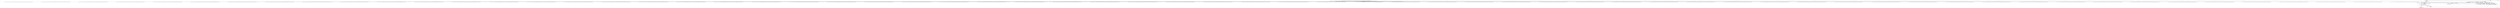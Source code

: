 digraph "main" {  
"17" [label = <(METHOD,main)<SUB>6</SUB>> ]
"18" [label = <(PARAM,String[] args)<SUB>6</SUB>> ]
"19" [label = <(BLOCK,&lt;empty&gt;,&lt;empty&gt;)<SUB>6</SUB>> ]
"20" [label = <(LOCAL,long[] fib: long[])<SUB>7</SUB>> ]
"21" [label = <(&lt;operator&gt;.assignment,long[] fib = { 0, 1, 1, 2, 3, 5, 8, 13, 21, 34, 55, 89, 144, 233, 377, 610, 987, 1597, 2584, 4181, 6765, 10946, 17711, 28657, 46368, 75025, 121393, 196418, 317811, 514229, 832040, 1346269, 2178309, 3524578, 5702887, 9227465, 14930352, 24157817, 39088169, 63245986, 102334155, 165580141, 267914296, 433494437, 701408733, 1134903170, 1836311903, 2971215073L, 4807526976L, 7778742049L, 12586269025L, 20365011074L, 32951280099L, 53316291173L, 86267571272L, 139583862445L, 225851433717L, 365435296162L, 591286729879L, 956722026041L, 1548008755920L, 2504730781961L, 4052739537881L, 6557470319842L, 10610209857723L })<SUB>7</SUB>> ]
"22" [label = <(IDENTIFIER,fib,long[] fib = { 0, 1, 1, 2, 3, 5, 8, 13, 21, 34, 55, 89, 144, 233, 377, 610, 987, 1597, 2584, 4181, 6765, 10946, 17711, 28657, 46368, 75025, 121393, 196418, 317811, 514229, 832040, 1346269, 2178309, 3524578, 5702887, 9227465, 14930352, 24157817, 39088169, 63245986, 102334155, 165580141, 267914296, 433494437, 701408733, 1134903170, 1836311903, 2971215073L, 4807526976L, 7778742049L, 12586269025L, 20365011074L, 32951280099L, 53316291173L, 86267571272L, 139583862445L, 225851433717L, 365435296162L, 591286729879L, 956722026041L, 1548008755920L, 2504730781961L, 4052739537881L, 6557470319842L, 10610209857723L })<SUB>7</SUB>> ]
"23" [label = <(&lt;operator&gt;.arrayInitializer,{ 0, 1, 1, 2, 3, 5, 8, 13, 21, 34, 55, 89, 144, 233, 377, 610, 987, 1597, 2584, 4181, 6765, 10946, 17711, 28657, 46368, 75025, 121393, 196418, 317811, 514229, 832040, 1346269, 2178309, 3524578, 5702887, 9227465, 14930352, 24157817, 39088169, 63245986, 102334155, 165580141, 267914296, 433494437, 701408733, 1134903170, 1836311903, 2971215073L, 4807526976L, 7778742049L, 12586269025L, 20365011074L, 32951280099L, 53316291173L, 86267571272L, 139583862445L, 225851433717L, 365435296162L, 591286729879L, 956722026041L, 1548008755920L, 2504730781961L, 4052739537881L, 6557470319842L, 10610209857723L })<SUB>7</SUB>> ]
"24" [label = <(LITERAL,0,{ 0, 1, 1, 2, 3, 5, 8, 13, 21, 34, 55, 89, 144, 233, 377, 610, 987, 1597, 2584, 4181, 6765, 10946, 17711, 28657, 46368, 75025, 121393, 196418, 317811, 514229, 832040, 1346269, 2178309, 3524578, 5702887, 9227465, 14930352, 24157817, 39088169, 63245986, 102334155, 165580141, 267914296, 433494437, 701408733, 1134903170, 1836311903, 2971215073L, 4807526976L, 7778742049L, 12586269025L, 20365011074L, 32951280099L, 53316291173L, 86267571272L, 139583862445L, 225851433717L, 365435296162L, 591286729879L, 956722026041L, 1548008755920L, 2504730781961L, 4052739537881L, 6557470319842L, 10610209857723L })<SUB>7</SUB>> ]
"25" [label = <(LITERAL,1,{ 0, 1, 1, 2, 3, 5, 8, 13, 21, 34, 55, 89, 144, 233, 377, 610, 987, 1597, 2584, 4181, 6765, 10946, 17711, 28657, 46368, 75025, 121393, 196418, 317811, 514229, 832040, 1346269, 2178309, 3524578, 5702887, 9227465, 14930352, 24157817, 39088169, 63245986, 102334155, 165580141, 267914296, 433494437, 701408733, 1134903170, 1836311903, 2971215073L, 4807526976L, 7778742049L, 12586269025L, 20365011074L, 32951280099L, 53316291173L, 86267571272L, 139583862445L, 225851433717L, 365435296162L, 591286729879L, 956722026041L, 1548008755920L, 2504730781961L, 4052739537881L, 6557470319842L, 10610209857723L })<SUB>7</SUB>> ]
"26" [label = <(LITERAL,1,{ 0, 1, 1, 2, 3, 5, 8, 13, 21, 34, 55, 89, 144, 233, 377, 610, 987, 1597, 2584, 4181, 6765, 10946, 17711, 28657, 46368, 75025, 121393, 196418, 317811, 514229, 832040, 1346269, 2178309, 3524578, 5702887, 9227465, 14930352, 24157817, 39088169, 63245986, 102334155, 165580141, 267914296, 433494437, 701408733, 1134903170, 1836311903, 2971215073L, 4807526976L, 7778742049L, 12586269025L, 20365011074L, 32951280099L, 53316291173L, 86267571272L, 139583862445L, 225851433717L, 365435296162L, 591286729879L, 956722026041L, 1548008755920L, 2504730781961L, 4052739537881L, 6557470319842L, 10610209857723L })<SUB>7</SUB>> ]
"27" [label = <(LITERAL,2,{ 0, 1, 1, 2, 3, 5, 8, 13, 21, 34, 55, 89, 144, 233, 377, 610, 987, 1597, 2584, 4181, 6765, 10946, 17711, 28657, 46368, 75025, 121393, 196418, 317811, 514229, 832040, 1346269, 2178309, 3524578, 5702887, 9227465, 14930352, 24157817, 39088169, 63245986, 102334155, 165580141, 267914296, 433494437, 701408733, 1134903170, 1836311903, 2971215073L, 4807526976L, 7778742049L, 12586269025L, 20365011074L, 32951280099L, 53316291173L, 86267571272L, 139583862445L, 225851433717L, 365435296162L, 591286729879L, 956722026041L, 1548008755920L, 2504730781961L, 4052739537881L, 6557470319842L, 10610209857723L })<SUB>7</SUB>> ]
"28" [label = <(LITERAL,3,{ 0, 1, 1, 2, 3, 5, 8, 13, 21, 34, 55, 89, 144, 233, 377, 610, 987, 1597, 2584, 4181, 6765, 10946, 17711, 28657, 46368, 75025, 121393, 196418, 317811, 514229, 832040, 1346269, 2178309, 3524578, 5702887, 9227465, 14930352, 24157817, 39088169, 63245986, 102334155, 165580141, 267914296, 433494437, 701408733, 1134903170, 1836311903, 2971215073L, 4807526976L, 7778742049L, 12586269025L, 20365011074L, 32951280099L, 53316291173L, 86267571272L, 139583862445L, 225851433717L, 365435296162L, 591286729879L, 956722026041L, 1548008755920L, 2504730781961L, 4052739537881L, 6557470319842L, 10610209857723L })<SUB>7</SUB>> ]
"29" [label = <(LITERAL,5,{ 0, 1, 1, 2, 3, 5, 8, 13, 21, 34, 55, 89, 144, 233, 377, 610, 987, 1597, 2584, 4181, 6765, 10946, 17711, 28657, 46368, 75025, 121393, 196418, 317811, 514229, 832040, 1346269, 2178309, 3524578, 5702887, 9227465, 14930352, 24157817, 39088169, 63245986, 102334155, 165580141, 267914296, 433494437, 701408733, 1134903170, 1836311903, 2971215073L, 4807526976L, 7778742049L, 12586269025L, 20365011074L, 32951280099L, 53316291173L, 86267571272L, 139583862445L, 225851433717L, 365435296162L, 591286729879L, 956722026041L, 1548008755920L, 2504730781961L, 4052739537881L, 6557470319842L, 10610209857723L })<SUB>7</SUB>> ]
"30" [label = <(LITERAL,8,{ 0, 1, 1, 2, 3, 5, 8, 13, 21, 34, 55, 89, 144, 233, 377, 610, 987, 1597, 2584, 4181, 6765, 10946, 17711, 28657, 46368, 75025, 121393, 196418, 317811, 514229, 832040, 1346269, 2178309, 3524578, 5702887, 9227465, 14930352, 24157817, 39088169, 63245986, 102334155, 165580141, 267914296, 433494437, 701408733, 1134903170, 1836311903, 2971215073L, 4807526976L, 7778742049L, 12586269025L, 20365011074L, 32951280099L, 53316291173L, 86267571272L, 139583862445L, 225851433717L, 365435296162L, 591286729879L, 956722026041L, 1548008755920L, 2504730781961L, 4052739537881L, 6557470319842L, 10610209857723L })<SUB>7</SUB>> ]
"31" [label = <(LITERAL,13,{ 0, 1, 1, 2, 3, 5, 8, 13, 21, 34, 55, 89, 144, 233, 377, 610, 987, 1597, 2584, 4181, 6765, 10946, 17711, 28657, 46368, 75025, 121393, 196418, 317811, 514229, 832040, 1346269, 2178309, 3524578, 5702887, 9227465, 14930352, 24157817, 39088169, 63245986, 102334155, 165580141, 267914296, 433494437, 701408733, 1134903170, 1836311903, 2971215073L, 4807526976L, 7778742049L, 12586269025L, 20365011074L, 32951280099L, 53316291173L, 86267571272L, 139583862445L, 225851433717L, 365435296162L, 591286729879L, 956722026041L, 1548008755920L, 2504730781961L, 4052739537881L, 6557470319842L, 10610209857723L })<SUB>7</SUB>> ]
"32" [label = <(LITERAL,21,{ 0, 1, 1, 2, 3, 5, 8, 13, 21, 34, 55, 89, 144, 233, 377, 610, 987, 1597, 2584, 4181, 6765, 10946, 17711, 28657, 46368, 75025, 121393, 196418, 317811, 514229, 832040, 1346269, 2178309, 3524578, 5702887, 9227465, 14930352, 24157817, 39088169, 63245986, 102334155, 165580141, 267914296, 433494437, 701408733, 1134903170, 1836311903, 2971215073L, 4807526976L, 7778742049L, 12586269025L, 20365011074L, 32951280099L, 53316291173L, 86267571272L, 139583862445L, 225851433717L, 365435296162L, 591286729879L, 956722026041L, 1548008755920L, 2504730781961L, 4052739537881L, 6557470319842L, 10610209857723L })<SUB>7</SUB>> ]
"33" [label = <(LITERAL,34,{ 0, 1, 1, 2, 3, 5, 8, 13, 21, 34, 55, 89, 144, 233, 377, 610, 987, 1597, 2584, 4181, 6765, 10946, 17711, 28657, 46368, 75025, 121393, 196418, 317811, 514229, 832040, 1346269, 2178309, 3524578, 5702887, 9227465, 14930352, 24157817, 39088169, 63245986, 102334155, 165580141, 267914296, 433494437, 701408733, 1134903170, 1836311903, 2971215073L, 4807526976L, 7778742049L, 12586269025L, 20365011074L, 32951280099L, 53316291173L, 86267571272L, 139583862445L, 225851433717L, 365435296162L, 591286729879L, 956722026041L, 1548008755920L, 2504730781961L, 4052739537881L, 6557470319842L, 10610209857723L })<SUB>7</SUB>> ]
"34" [label = <(LITERAL,55,{ 0, 1, 1, 2, 3, 5, 8, 13, 21, 34, 55, 89, 144, 233, 377, 610, 987, 1597, 2584, 4181, 6765, 10946, 17711, 28657, 46368, 75025, 121393, 196418, 317811, 514229, 832040, 1346269, 2178309, 3524578, 5702887, 9227465, 14930352, 24157817, 39088169, 63245986, 102334155, 165580141, 267914296, 433494437, 701408733, 1134903170, 1836311903, 2971215073L, 4807526976L, 7778742049L, 12586269025L, 20365011074L, 32951280099L, 53316291173L, 86267571272L, 139583862445L, 225851433717L, 365435296162L, 591286729879L, 956722026041L, 1548008755920L, 2504730781961L, 4052739537881L, 6557470319842L, 10610209857723L })<SUB>7</SUB>> ]
"35" [label = <(LITERAL,89,{ 0, 1, 1, 2, 3, 5, 8, 13, 21, 34, 55, 89, 144, 233, 377, 610, 987, 1597, 2584, 4181, 6765, 10946, 17711, 28657, 46368, 75025, 121393, 196418, 317811, 514229, 832040, 1346269, 2178309, 3524578, 5702887, 9227465, 14930352, 24157817, 39088169, 63245986, 102334155, 165580141, 267914296, 433494437, 701408733, 1134903170, 1836311903, 2971215073L, 4807526976L, 7778742049L, 12586269025L, 20365011074L, 32951280099L, 53316291173L, 86267571272L, 139583862445L, 225851433717L, 365435296162L, 591286729879L, 956722026041L, 1548008755920L, 2504730781961L, 4052739537881L, 6557470319842L, 10610209857723L })<SUB>7</SUB>> ]
"36" [label = <(LITERAL,144,{ 0, 1, 1, 2, 3, 5, 8, 13, 21, 34, 55, 89, 144, 233, 377, 610, 987, 1597, 2584, 4181, 6765, 10946, 17711, 28657, 46368, 75025, 121393, 196418, 317811, 514229, 832040, 1346269, 2178309, 3524578, 5702887, 9227465, 14930352, 24157817, 39088169, 63245986, 102334155, 165580141, 267914296, 433494437, 701408733, 1134903170, 1836311903, 2971215073L, 4807526976L, 7778742049L, 12586269025L, 20365011074L, 32951280099L, 53316291173L, 86267571272L, 139583862445L, 225851433717L, 365435296162L, 591286729879L, 956722026041L, 1548008755920L, 2504730781961L, 4052739537881L, 6557470319842L, 10610209857723L })<SUB>7</SUB>> ]
"37" [label = <(LITERAL,233,{ 0, 1, 1, 2, 3, 5, 8, 13, 21, 34, 55, 89, 144, 233, 377, 610, 987, 1597, 2584, 4181, 6765, 10946, 17711, 28657, 46368, 75025, 121393, 196418, 317811, 514229, 832040, 1346269, 2178309, 3524578, 5702887, 9227465, 14930352, 24157817, 39088169, 63245986, 102334155, 165580141, 267914296, 433494437, 701408733, 1134903170, 1836311903, 2971215073L, 4807526976L, 7778742049L, 12586269025L, 20365011074L, 32951280099L, 53316291173L, 86267571272L, 139583862445L, 225851433717L, 365435296162L, 591286729879L, 956722026041L, 1548008755920L, 2504730781961L, 4052739537881L, 6557470319842L, 10610209857723L })<SUB>7</SUB>> ]
"38" [label = <(LITERAL,377,{ 0, 1, 1, 2, 3, 5, 8, 13, 21, 34, 55, 89, 144, 233, 377, 610, 987, 1597, 2584, 4181, 6765, 10946, 17711, 28657, 46368, 75025, 121393, 196418, 317811, 514229, 832040, 1346269, 2178309, 3524578, 5702887, 9227465, 14930352, 24157817, 39088169, 63245986, 102334155, 165580141, 267914296, 433494437, 701408733, 1134903170, 1836311903, 2971215073L, 4807526976L, 7778742049L, 12586269025L, 20365011074L, 32951280099L, 53316291173L, 86267571272L, 139583862445L, 225851433717L, 365435296162L, 591286729879L, 956722026041L, 1548008755920L, 2504730781961L, 4052739537881L, 6557470319842L, 10610209857723L })<SUB>7</SUB>> ]
"39" [label = <(LITERAL,610,{ 0, 1, 1, 2, 3, 5, 8, 13, 21, 34, 55, 89, 144, 233, 377, 610, 987, 1597, 2584, 4181, 6765, 10946, 17711, 28657, 46368, 75025, 121393, 196418, 317811, 514229, 832040, 1346269, 2178309, 3524578, 5702887, 9227465, 14930352, 24157817, 39088169, 63245986, 102334155, 165580141, 267914296, 433494437, 701408733, 1134903170, 1836311903, 2971215073L, 4807526976L, 7778742049L, 12586269025L, 20365011074L, 32951280099L, 53316291173L, 86267571272L, 139583862445L, 225851433717L, 365435296162L, 591286729879L, 956722026041L, 1548008755920L, 2504730781961L, 4052739537881L, 6557470319842L, 10610209857723L })<SUB>7</SUB>> ]
"40" [label = <(LITERAL,987,{ 0, 1, 1, 2, 3, 5, 8, 13, 21, 34, 55, 89, 144, 233, 377, 610, 987, 1597, 2584, 4181, 6765, 10946, 17711, 28657, 46368, 75025, 121393, 196418, 317811, 514229, 832040, 1346269, 2178309, 3524578, 5702887, 9227465, 14930352, 24157817, 39088169, 63245986, 102334155, 165580141, 267914296, 433494437, 701408733, 1134903170, 1836311903, 2971215073L, 4807526976L, 7778742049L, 12586269025L, 20365011074L, 32951280099L, 53316291173L, 86267571272L, 139583862445L, 225851433717L, 365435296162L, 591286729879L, 956722026041L, 1548008755920L, 2504730781961L, 4052739537881L, 6557470319842L, 10610209857723L })<SUB>7</SUB>> ]
"41" [label = <(LITERAL,1597,{ 0, 1, 1, 2, 3, 5, 8, 13, 21, 34, 55, 89, 144, 233, 377, 610, 987, 1597, 2584, 4181, 6765, 10946, 17711, 28657, 46368, 75025, 121393, 196418, 317811, 514229, 832040, 1346269, 2178309, 3524578, 5702887, 9227465, 14930352, 24157817, 39088169, 63245986, 102334155, 165580141, 267914296, 433494437, 701408733, 1134903170, 1836311903, 2971215073L, 4807526976L, 7778742049L, 12586269025L, 20365011074L, 32951280099L, 53316291173L, 86267571272L, 139583862445L, 225851433717L, 365435296162L, 591286729879L, 956722026041L, 1548008755920L, 2504730781961L, 4052739537881L, 6557470319842L, 10610209857723L })<SUB>7</SUB>> ]
"42" [label = <(LITERAL,2584,{ 0, 1, 1, 2, 3, 5, 8, 13, 21, 34, 55, 89, 144, 233, 377, 610, 987, 1597, 2584, 4181, 6765, 10946, 17711, 28657, 46368, 75025, 121393, 196418, 317811, 514229, 832040, 1346269, 2178309, 3524578, 5702887, 9227465, 14930352, 24157817, 39088169, 63245986, 102334155, 165580141, 267914296, 433494437, 701408733, 1134903170, 1836311903, 2971215073L, 4807526976L, 7778742049L, 12586269025L, 20365011074L, 32951280099L, 53316291173L, 86267571272L, 139583862445L, 225851433717L, 365435296162L, 591286729879L, 956722026041L, 1548008755920L, 2504730781961L, 4052739537881L, 6557470319842L, 10610209857723L })<SUB>7</SUB>> ]
"43" [label = <(LITERAL,4181,{ 0, 1, 1, 2, 3, 5, 8, 13, 21, 34, 55, 89, 144, 233, 377, 610, 987, 1597, 2584, 4181, 6765, 10946, 17711, 28657, 46368, 75025, 121393, 196418, 317811, 514229, 832040, 1346269, 2178309, 3524578, 5702887, 9227465, 14930352, 24157817, 39088169, 63245986, 102334155, 165580141, 267914296, 433494437, 701408733, 1134903170, 1836311903, 2971215073L, 4807526976L, 7778742049L, 12586269025L, 20365011074L, 32951280099L, 53316291173L, 86267571272L, 139583862445L, 225851433717L, 365435296162L, 591286729879L, 956722026041L, 1548008755920L, 2504730781961L, 4052739537881L, 6557470319842L, 10610209857723L })<SUB>7</SUB>> ]
"44" [label = <(LITERAL,6765,{ 0, 1, 1, 2, 3, 5, 8, 13, 21, 34, 55, 89, 144, 233, 377, 610, 987, 1597, 2584, 4181, 6765, 10946, 17711, 28657, 46368, 75025, 121393, 196418, 317811, 514229, 832040, 1346269, 2178309, 3524578, 5702887, 9227465, 14930352, 24157817, 39088169, 63245986, 102334155, 165580141, 267914296, 433494437, 701408733, 1134903170, 1836311903, 2971215073L, 4807526976L, 7778742049L, 12586269025L, 20365011074L, 32951280099L, 53316291173L, 86267571272L, 139583862445L, 225851433717L, 365435296162L, 591286729879L, 956722026041L, 1548008755920L, 2504730781961L, 4052739537881L, 6557470319842L, 10610209857723L })<SUB>7</SUB>> ]
"45" [label = <(LITERAL,10946,{ 0, 1, 1, 2, 3, 5, 8, 13, 21, 34, 55, 89, 144, 233, 377, 610, 987, 1597, 2584, 4181, 6765, 10946, 17711, 28657, 46368, 75025, 121393, 196418, 317811, 514229, 832040, 1346269, 2178309, 3524578, 5702887, 9227465, 14930352, 24157817, 39088169, 63245986, 102334155, 165580141, 267914296, 433494437, 701408733, 1134903170, 1836311903, 2971215073L, 4807526976L, 7778742049L, 12586269025L, 20365011074L, 32951280099L, 53316291173L, 86267571272L, 139583862445L, 225851433717L, 365435296162L, 591286729879L, 956722026041L, 1548008755920L, 2504730781961L, 4052739537881L, 6557470319842L, 10610209857723L })<SUB>7</SUB>> ]
"46" [label = <(LITERAL,17711,{ 0, 1, 1, 2, 3, 5, 8, 13, 21, 34, 55, 89, 144, 233, 377, 610, 987, 1597, 2584, 4181, 6765, 10946, 17711, 28657, 46368, 75025, 121393, 196418, 317811, 514229, 832040, 1346269, 2178309, 3524578, 5702887, 9227465, 14930352, 24157817, 39088169, 63245986, 102334155, 165580141, 267914296, 433494437, 701408733, 1134903170, 1836311903, 2971215073L, 4807526976L, 7778742049L, 12586269025L, 20365011074L, 32951280099L, 53316291173L, 86267571272L, 139583862445L, 225851433717L, 365435296162L, 591286729879L, 956722026041L, 1548008755920L, 2504730781961L, 4052739537881L, 6557470319842L, 10610209857723L })<SUB>7</SUB>> ]
"47" [label = <(LITERAL,28657,{ 0, 1, 1, 2, 3, 5, 8, 13, 21, 34, 55, 89, 144, 233, 377, 610, 987, 1597, 2584, 4181, 6765, 10946, 17711, 28657, 46368, 75025, 121393, 196418, 317811, 514229, 832040, 1346269, 2178309, 3524578, 5702887, 9227465, 14930352, 24157817, 39088169, 63245986, 102334155, 165580141, 267914296, 433494437, 701408733, 1134903170, 1836311903, 2971215073L, 4807526976L, 7778742049L, 12586269025L, 20365011074L, 32951280099L, 53316291173L, 86267571272L, 139583862445L, 225851433717L, 365435296162L, 591286729879L, 956722026041L, 1548008755920L, 2504730781961L, 4052739537881L, 6557470319842L, 10610209857723L })<SUB>7</SUB>> ]
"48" [label = <(LITERAL,46368,{ 0, 1, 1, 2, 3, 5, 8, 13, 21, 34, 55, 89, 144, 233, 377, 610, 987, 1597, 2584, 4181, 6765, 10946, 17711, 28657, 46368, 75025, 121393, 196418, 317811, 514229, 832040, 1346269, 2178309, 3524578, 5702887, 9227465, 14930352, 24157817, 39088169, 63245986, 102334155, 165580141, 267914296, 433494437, 701408733, 1134903170, 1836311903, 2971215073L, 4807526976L, 7778742049L, 12586269025L, 20365011074L, 32951280099L, 53316291173L, 86267571272L, 139583862445L, 225851433717L, 365435296162L, 591286729879L, 956722026041L, 1548008755920L, 2504730781961L, 4052739537881L, 6557470319842L, 10610209857723L })<SUB>7</SUB>> ]
"49" [label = <(LITERAL,75025,{ 0, 1, 1, 2, 3, 5, 8, 13, 21, 34, 55, 89, 144, 233, 377, 610, 987, 1597, 2584, 4181, 6765, 10946, 17711, 28657, 46368, 75025, 121393, 196418, 317811, 514229, 832040, 1346269, 2178309, 3524578, 5702887, 9227465, 14930352, 24157817, 39088169, 63245986, 102334155, 165580141, 267914296, 433494437, 701408733, 1134903170, 1836311903, 2971215073L, 4807526976L, 7778742049L, 12586269025L, 20365011074L, 32951280099L, 53316291173L, 86267571272L, 139583862445L, 225851433717L, 365435296162L, 591286729879L, 956722026041L, 1548008755920L, 2504730781961L, 4052739537881L, 6557470319842L, 10610209857723L })<SUB>7</SUB>> ]
"50" [label = <(LITERAL,121393,{ 0, 1, 1, 2, 3, 5, 8, 13, 21, 34, 55, 89, 144, 233, 377, 610, 987, 1597, 2584, 4181, 6765, 10946, 17711, 28657, 46368, 75025, 121393, 196418, 317811, 514229, 832040, 1346269, 2178309, 3524578, 5702887, 9227465, 14930352, 24157817, 39088169, 63245986, 102334155, 165580141, 267914296, 433494437, 701408733, 1134903170, 1836311903, 2971215073L, 4807526976L, 7778742049L, 12586269025L, 20365011074L, 32951280099L, 53316291173L, 86267571272L, 139583862445L, 225851433717L, 365435296162L, 591286729879L, 956722026041L, 1548008755920L, 2504730781961L, 4052739537881L, 6557470319842L, 10610209857723L })<SUB>7</SUB>> ]
"51" [label = <(LITERAL,196418,{ 0, 1, 1, 2, 3, 5, 8, 13, 21, 34, 55, 89, 144, 233, 377, 610, 987, 1597, 2584, 4181, 6765, 10946, 17711, 28657, 46368, 75025, 121393, 196418, 317811, 514229, 832040, 1346269, 2178309, 3524578, 5702887, 9227465, 14930352, 24157817, 39088169, 63245986, 102334155, 165580141, 267914296, 433494437, 701408733, 1134903170, 1836311903, 2971215073L, 4807526976L, 7778742049L, 12586269025L, 20365011074L, 32951280099L, 53316291173L, 86267571272L, 139583862445L, 225851433717L, 365435296162L, 591286729879L, 956722026041L, 1548008755920L, 2504730781961L, 4052739537881L, 6557470319842L, 10610209857723L })<SUB>7</SUB>> ]
"52" [label = <(LITERAL,317811,{ 0, 1, 1, 2, 3, 5, 8, 13, 21, 34, 55, 89, 144, 233, 377, 610, 987, 1597, 2584, 4181, 6765, 10946, 17711, 28657, 46368, 75025, 121393, 196418, 317811, 514229, 832040, 1346269, 2178309, 3524578, 5702887, 9227465, 14930352, 24157817, 39088169, 63245986, 102334155, 165580141, 267914296, 433494437, 701408733, 1134903170, 1836311903, 2971215073L, 4807526976L, 7778742049L, 12586269025L, 20365011074L, 32951280099L, 53316291173L, 86267571272L, 139583862445L, 225851433717L, 365435296162L, 591286729879L, 956722026041L, 1548008755920L, 2504730781961L, 4052739537881L, 6557470319842L, 10610209857723L })<SUB>7</SUB>> ]
"53" [label = <(LITERAL,514229,{ 0, 1, 1, 2, 3, 5, 8, 13, 21, 34, 55, 89, 144, 233, 377, 610, 987, 1597, 2584, 4181, 6765, 10946, 17711, 28657, 46368, 75025, 121393, 196418, 317811, 514229, 832040, 1346269, 2178309, 3524578, 5702887, 9227465, 14930352, 24157817, 39088169, 63245986, 102334155, 165580141, 267914296, 433494437, 701408733, 1134903170, 1836311903, 2971215073L, 4807526976L, 7778742049L, 12586269025L, 20365011074L, 32951280099L, 53316291173L, 86267571272L, 139583862445L, 225851433717L, 365435296162L, 591286729879L, 956722026041L, 1548008755920L, 2504730781961L, 4052739537881L, 6557470319842L, 10610209857723L })<SUB>7</SUB>> ]
"54" [label = <(LITERAL,832040,{ 0, 1, 1, 2, 3, 5, 8, 13, 21, 34, 55, 89, 144, 233, 377, 610, 987, 1597, 2584, 4181, 6765, 10946, 17711, 28657, 46368, 75025, 121393, 196418, 317811, 514229, 832040, 1346269, 2178309, 3524578, 5702887, 9227465, 14930352, 24157817, 39088169, 63245986, 102334155, 165580141, 267914296, 433494437, 701408733, 1134903170, 1836311903, 2971215073L, 4807526976L, 7778742049L, 12586269025L, 20365011074L, 32951280099L, 53316291173L, 86267571272L, 139583862445L, 225851433717L, 365435296162L, 591286729879L, 956722026041L, 1548008755920L, 2504730781961L, 4052739537881L, 6557470319842L, 10610209857723L })<SUB>7</SUB>> ]
"55" [label = <(LITERAL,1346269,{ 0, 1, 1, 2, 3, 5, 8, 13, 21, 34, 55, 89, 144, 233, 377, 610, 987, 1597, 2584, 4181, 6765, 10946, 17711, 28657, 46368, 75025, 121393, 196418, 317811, 514229, 832040, 1346269, 2178309, 3524578, 5702887, 9227465, 14930352, 24157817, 39088169, 63245986, 102334155, 165580141, 267914296, 433494437, 701408733, 1134903170, 1836311903, 2971215073L, 4807526976L, 7778742049L, 12586269025L, 20365011074L, 32951280099L, 53316291173L, 86267571272L, 139583862445L, 225851433717L, 365435296162L, 591286729879L, 956722026041L, 1548008755920L, 2504730781961L, 4052739537881L, 6557470319842L, 10610209857723L })<SUB>7</SUB>> ]
"56" [label = <(LITERAL,2178309,{ 0, 1, 1, 2, 3, 5, 8, 13, 21, 34, 55, 89, 144, 233, 377, 610, 987, 1597, 2584, 4181, 6765, 10946, 17711, 28657, 46368, 75025, 121393, 196418, 317811, 514229, 832040, 1346269, 2178309, 3524578, 5702887, 9227465, 14930352, 24157817, 39088169, 63245986, 102334155, 165580141, 267914296, 433494437, 701408733, 1134903170, 1836311903, 2971215073L, 4807526976L, 7778742049L, 12586269025L, 20365011074L, 32951280099L, 53316291173L, 86267571272L, 139583862445L, 225851433717L, 365435296162L, 591286729879L, 956722026041L, 1548008755920L, 2504730781961L, 4052739537881L, 6557470319842L, 10610209857723L })<SUB>7</SUB>> ]
"57" [label = <(LITERAL,3524578,{ 0, 1, 1, 2, 3, 5, 8, 13, 21, 34, 55, 89, 144, 233, 377, 610, 987, 1597, 2584, 4181, 6765, 10946, 17711, 28657, 46368, 75025, 121393, 196418, 317811, 514229, 832040, 1346269, 2178309, 3524578, 5702887, 9227465, 14930352, 24157817, 39088169, 63245986, 102334155, 165580141, 267914296, 433494437, 701408733, 1134903170, 1836311903, 2971215073L, 4807526976L, 7778742049L, 12586269025L, 20365011074L, 32951280099L, 53316291173L, 86267571272L, 139583862445L, 225851433717L, 365435296162L, 591286729879L, 956722026041L, 1548008755920L, 2504730781961L, 4052739537881L, 6557470319842L, 10610209857723L })<SUB>7</SUB>> ]
"58" [label = <(LITERAL,5702887,{ 0, 1, 1, 2, 3, 5, 8, 13, 21, 34, 55, 89, 144, 233, 377, 610, 987, 1597, 2584, 4181, 6765, 10946, 17711, 28657, 46368, 75025, 121393, 196418, 317811, 514229, 832040, 1346269, 2178309, 3524578, 5702887, 9227465, 14930352, 24157817, 39088169, 63245986, 102334155, 165580141, 267914296, 433494437, 701408733, 1134903170, 1836311903, 2971215073L, 4807526976L, 7778742049L, 12586269025L, 20365011074L, 32951280099L, 53316291173L, 86267571272L, 139583862445L, 225851433717L, 365435296162L, 591286729879L, 956722026041L, 1548008755920L, 2504730781961L, 4052739537881L, 6557470319842L, 10610209857723L })<SUB>7</SUB>> ]
"59" [label = <(LITERAL,9227465,{ 0, 1, 1, 2, 3, 5, 8, 13, 21, 34, 55, 89, 144, 233, 377, 610, 987, 1597, 2584, 4181, 6765, 10946, 17711, 28657, 46368, 75025, 121393, 196418, 317811, 514229, 832040, 1346269, 2178309, 3524578, 5702887, 9227465, 14930352, 24157817, 39088169, 63245986, 102334155, 165580141, 267914296, 433494437, 701408733, 1134903170, 1836311903, 2971215073L, 4807526976L, 7778742049L, 12586269025L, 20365011074L, 32951280099L, 53316291173L, 86267571272L, 139583862445L, 225851433717L, 365435296162L, 591286729879L, 956722026041L, 1548008755920L, 2504730781961L, 4052739537881L, 6557470319842L, 10610209857723L })<SUB>7</SUB>> ]
"60" [label = <(LITERAL,14930352,{ 0, 1, 1, 2, 3, 5, 8, 13, 21, 34, 55, 89, 144, 233, 377, 610, 987, 1597, 2584, 4181, 6765, 10946, 17711, 28657, 46368, 75025, 121393, 196418, 317811, 514229, 832040, 1346269, 2178309, 3524578, 5702887, 9227465, 14930352, 24157817, 39088169, 63245986, 102334155, 165580141, 267914296, 433494437, 701408733, 1134903170, 1836311903, 2971215073L, 4807526976L, 7778742049L, 12586269025L, 20365011074L, 32951280099L, 53316291173L, 86267571272L, 139583862445L, 225851433717L, 365435296162L, 591286729879L, 956722026041L, 1548008755920L, 2504730781961L, 4052739537881L, 6557470319842L, 10610209857723L })<SUB>7</SUB>> ]
"61" [label = <(LITERAL,24157817,{ 0, 1, 1, 2, 3, 5, 8, 13, 21, 34, 55, 89, 144, 233, 377, 610, 987, 1597, 2584, 4181, 6765, 10946, 17711, 28657, 46368, 75025, 121393, 196418, 317811, 514229, 832040, 1346269, 2178309, 3524578, 5702887, 9227465, 14930352, 24157817, 39088169, 63245986, 102334155, 165580141, 267914296, 433494437, 701408733, 1134903170, 1836311903, 2971215073L, 4807526976L, 7778742049L, 12586269025L, 20365011074L, 32951280099L, 53316291173L, 86267571272L, 139583862445L, 225851433717L, 365435296162L, 591286729879L, 956722026041L, 1548008755920L, 2504730781961L, 4052739537881L, 6557470319842L, 10610209857723L })<SUB>7</SUB>> ]
"62" [label = <(LITERAL,39088169,{ 0, 1, 1, 2, 3, 5, 8, 13, 21, 34, 55, 89, 144, 233, 377, 610, 987, 1597, 2584, 4181, 6765, 10946, 17711, 28657, 46368, 75025, 121393, 196418, 317811, 514229, 832040, 1346269, 2178309, 3524578, 5702887, 9227465, 14930352, 24157817, 39088169, 63245986, 102334155, 165580141, 267914296, 433494437, 701408733, 1134903170, 1836311903, 2971215073L, 4807526976L, 7778742049L, 12586269025L, 20365011074L, 32951280099L, 53316291173L, 86267571272L, 139583862445L, 225851433717L, 365435296162L, 591286729879L, 956722026041L, 1548008755920L, 2504730781961L, 4052739537881L, 6557470319842L, 10610209857723L })<SUB>7</SUB>> ]
"63" [label = <(LITERAL,63245986,{ 0, 1, 1, 2, 3, 5, 8, 13, 21, 34, 55, 89, 144, 233, 377, 610, 987, 1597, 2584, 4181, 6765, 10946, 17711, 28657, 46368, 75025, 121393, 196418, 317811, 514229, 832040, 1346269, 2178309, 3524578, 5702887, 9227465, 14930352, 24157817, 39088169, 63245986, 102334155, 165580141, 267914296, 433494437, 701408733, 1134903170, 1836311903, 2971215073L, 4807526976L, 7778742049L, 12586269025L, 20365011074L, 32951280099L, 53316291173L, 86267571272L, 139583862445L, 225851433717L, 365435296162L, 591286729879L, 956722026041L, 1548008755920L, 2504730781961L, 4052739537881L, 6557470319842L, 10610209857723L })<SUB>7</SUB>> ]
"64" [label = <(LITERAL,102334155,{ 0, 1, 1, 2, 3, 5, 8, 13, 21, 34, 55, 89, 144, 233, 377, 610, 987, 1597, 2584, 4181, 6765, 10946, 17711, 28657, 46368, 75025, 121393, 196418, 317811, 514229, 832040, 1346269, 2178309, 3524578, 5702887, 9227465, 14930352, 24157817, 39088169, 63245986, 102334155, 165580141, 267914296, 433494437, 701408733, 1134903170, 1836311903, 2971215073L, 4807526976L, 7778742049L, 12586269025L, 20365011074L, 32951280099L, 53316291173L, 86267571272L, 139583862445L, 225851433717L, 365435296162L, 591286729879L, 956722026041L, 1548008755920L, 2504730781961L, 4052739537881L, 6557470319842L, 10610209857723L })<SUB>7</SUB>> ]
"65" [label = <(LITERAL,165580141,{ 0, 1, 1, 2, 3, 5, 8, 13, 21, 34, 55, 89, 144, 233, 377, 610, 987, 1597, 2584, 4181, 6765, 10946, 17711, 28657, 46368, 75025, 121393, 196418, 317811, 514229, 832040, 1346269, 2178309, 3524578, 5702887, 9227465, 14930352, 24157817, 39088169, 63245986, 102334155, 165580141, 267914296, 433494437, 701408733, 1134903170, 1836311903, 2971215073L, 4807526976L, 7778742049L, 12586269025L, 20365011074L, 32951280099L, 53316291173L, 86267571272L, 139583862445L, 225851433717L, 365435296162L, 591286729879L, 956722026041L, 1548008755920L, 2504730781961L, 4052739537881L, 6557470319842L, 10610209857723L })<SUB>7</SUB>> ]
"66" [label = <(LITERAL,267914296,{ 0, 1, 1, 2, 3, 5, 8, 13, 21, 34, 55, 89, 144, 233, 377, 610, 987, 1597, 2584, 4181, 6765, 10946, 17711, 28657, 46368, 75025, 121393, 196418, 317811, 514229, 832040, 1346269, 2178309, 3524578, 5702887, 9227465, 14930352, 24157817, 39088169, 63245986, 102334155, 165580141, 267914296, 433494437, 701408733, 1134903170, 1836311903, 2971215073L, 4807526976L, 7778742049L, 12586269025L, 20365011074L, 32951280099L, 53316291173L, 86267571272L, 139583862445L, 225851433717L, 365435296162L, 591286729879L, 956722026041L, 1548008755920L, 2504730781961L, 4052739537881L, 6557470319842L, 10610209857723L })<SUB>7</SUB>> ]
"67" [label = <(LITERAL,433494437,{ 0, 1, 1, 2, 3, 5, 8, 13, 21, 34, 55, 89, 144, 233, 377, 610, 987, 1597, 2584, 4181, 6765, 10946, 17711, 28657, 46368, 75025, 121393, 196418, 317811, 514229, 832040, 1346269, 2178309, 3524578, 5702887, 9227465, 14930352, 24157817, 39088169, 63245986, 102334155, 165580141, 267914296, 433494437, 701408733, 1134903170, 1836311903, 2971215073L, 4807526976L, 7778742049L, 12586269025L, 20365011074L, 32951280099L, 53316291173L, 86267571272L, 139583862445L, 225851433717L, 365435296162L, 591286729879L, 956722026041L, 1548008755920L, 2504730781961L, 4052739537881L, 6557470319842L, 10610209857723L })<SUB>7</SUB>> ]
"68" [label = <(LITERAL,701408733,{ 0, 1, 1, 2, 3, 5, 8, 13, 21, 34, 55, 89, 144, 233, 377, 610, 987, 1597, 2584, 4181, 6765, 10946, 17711, 28657, 46368, 75025, 121393, 196418, 317811, 514229, 832040, 1346269, 2178309, 3524578, 5702887, 9227465, 14930352, 24157817, 39088169, 63245986, 102334155, 165580141, 267914296, 433494437, 701408733, 1134903170, 1836311903, 2971215073L, 4807526976L, 7778742049L, 12586269025L, 20365011074L, 32951280099L, 53316291173L, 86267571272L, 139583862445L, 225851433717L, 365435296162L, 591286729879L, 956722026041L, 1548008755920L, 2504730781961L, 4052739537881L, 6557470319842L, 10610209857723L })<SUB>7</SUB>> ]
"69" [label = <(LITERAL,1134903170,{ 0, 1, 1, 2, 3, 5, 8, 13, 21, 34, 55, 89, 144, 233, 377, 610, 987, 1597, 2584, 4181, 6765, 10946, 17711, 28657, 46368, 75025, 121393, 196418, 317811, 514229, 832040, 1346269, 2178309, 3524578, 5702887, 9227465, 14930352, 24157817, 39088169, 63245986, 102334155, 165580141, 267914296, 433494437, 701408733, 1134903170, 1836311903, 2971215073L, 4807526976L, 7778742049L, 12586269025L, 20365011074L, 32951280099L, 53316291173L, 86267571272L, 139583862445L, 225851433717L, 365435296162L, 591286729879L, 956722026041L, 1548008755920L, 2504730781961L, 4052739537881L, 6557470319842L, 10610209857723L })<SUB>7</SUB>> ]
"70" [label = <(LITERAL,1836311903,{ 0, 1, 1, 2, 3, 5, 8, 13, 21, 34, 55, 89, 144, 233, 377, 610, 987, 1597, 2584, 4181, 6765, 10946, 17711, 28657, 46368, 75025, 121393, 196418, 317811, 514229, 832040, 1346269, 2178309, 3524578, 5702887, 9227465, 14930352, 24157817, 39088169, 63245986, 102334155, 165580141, 267914296, 433494437, 701408733, 1134903170, 1836311903, 2971215073L, 4807526976L, 7778742049L, 12586269025L, 20365011074L, 32951280099L, 53316291173L, 86267571272L, 139583862445L, 225851433717L, 365435296162L, 591286729879L, 956722026041L, 1548008755920L, 2504730781961L, 4052739537881L, 6557470319842L, 10610209857723L })<SUB>7</SUB>> ]
"71" [label = <(LITERAL,2971215073L,{ 0, 1, 1, 2, 3, 5, 8, 13, 21, 34, 55, 89, 144, 233, 377, 610, 987, 1597, 2584, 4181, 6765, 10946, 17711, 28657, 46368, 75025, 121393, 196418, 317811, 514229, 832040, 1346269, 2178309, 3524578, 5702887, 9227465, 14930352, 24157817, 39088169, 63245986, 102334155, 165580141, 267914296, 433494437, 701408733, 1134903170, 1836311903, 2971215073L, 4807526976L, 7778742049L, 12586269025L, 20365011074L, 32951280099L, 53316291173L, 86267571272L, 139583862445L, 225851433717L, 365435296162L, 591286729879L, 956722026041L, 1548008755920L, 2504730781961L, 4052739537881L, 6557470319842L, 10610209857723L })<SUB>7</SUB>> ]
"72" [label = <(LITERAL,4807526976L,{ 0, 1, 1, 2, 3, 5, 8, 13, 21, 34, 55, 89, 144, 233, 377, 610, 987, 1597, 2584, 4181, 6765, 10946, 17711, 28657, 46368, 75025, 121393, 196418, 317811, 514229, 832040, 1346269, 2178309, 3524578, 5702887, 9227465, 14930352, 24157817, 39088169, 63245986, 102334155, 165580141, 267914296, 433494437, 701408733, 1134903170, 1836311903, 2971215073L, 4807526976L, 7778742049L, 12586269025L, 20365011074L, 32951280099L, 53316291173L, 86267571272L, 139583862445L, 225851433717L, 365435296162L, 591286729879L, 956722026041L, 1548008755920L, 2504730781961L, 4052739537881L, 6557470319842L, 10610209857723L })<SUB>7</SUB>> ]
"73" [label = <(LITERAL,7778742049L,{ 0, 1, 1, 2, 3, 5, 8, 13, 21, 34, 55, 89, 144, 233, 377, 610, 987, 1597, 2584, 4181, 6765, 10946, 17711, 28657, 46368, 75025, 121393, 196418, 317811, 514229, 832040, 1346269, 2178309, 3524578, 5702887, 9227465, 14930352, 24157817, 39088169, 63245986, 102334155, 165580141, 267914296, 433494437, 701408733, 1134903170, 1836311903, 2971215073L, 4807526976L, 7778742049L, 12586269025L, 20365011074L, 32951280099L, 53316291173L, 86267571272L, 139583862445L, 225851433717L, 365435296162L, 591286729879L, 956722026041L, 1548008755920L, 2504730781961L, 4052739537881L, 6557470319842L, 10610209857723L })<SUB>7</SUB>> ]
"74" [label = <(LITERAL,12586269025L,{ 0, 1, 1, 2, 3, 5, 8, 13, 21, 34, 55, 89, 144, 233, 377, 610, 987, 1597, 2584, 4181, 6765, 10946, 17711, 28657, 46368, 75025, 121393, 196418, 317811, 514229, 832040, 1346269, 2178309, 3524578, 5702887, 9227465, 14930352, 24157817, 39088169, 63245986, 102334155, 165580141, 267914296, 433494437, 701408733, 1134903170, 1836311903, 2971215073L, 4807526976L, 7778742049L, 12586269025L, 20365011074L, 32951280099L, 53316291173L, 86267571272L, 139583862445L, 225851433717L, 365435296162L, 591286729879L, 956722026041L, 1548008755920L, 2504730781961L, 4052739537881L, 6557470319842L, 10610209857723L })<SUB>7</SUB>> ]
"75" [label = <(LITERAL,20365011074L,{ 0, 1, 1, 2, 3, 5, 8, 13, 21, 34, 55, 89, 144, 233, 377, 610, 987, 1597, 2584, 4181, 6765, 10946, 17711, 28657, 46368, 75025, 121393, 196418, 317811, 514229, 832040, 1346269, 2178309, 3524578, 5702887, 9227465, 14930352, 24157817, 39088169, 63245986, 102334155, 165580141, 267914296, 433494437, 701408733, 1134903170, 1836311903, 2971215073L, 4807526976L, 7778742049L, 12586269025L, 20365011074L, 32951280099L, 53316291173L, 86267571272L, 139583862445L, 225851433717L, 365435296162L, 591286729879L, 956722026041L, 1548008755920L, 2504730781961L, 4052739537881L, 6557470319842L, 10610209857723L })<SUB>7</SUB>> ]
"76" [label = <(LITERAL,32951280099L,{ 0, 1, 1, 2, 3, 5, 8, 13, 21, 34, 55, 89, 144, 233, 377, 610, 987, 1597, 2584, 4181, 6765, 10946, 17711, 28657, 46368, 75025, 121393, 196418, 317811, 514229, 832040, 1346269, 2178309, 3524578, 5702887, 9227465, 14930352, 24157817, 39088169, 63245986, 102334155, 165580141, 267914296, 433494437, 701408733, 1134903170, 1836311903, 2971215073L, 4807526976L, 7778742049L, 12586269025L, 20365011074L, 32951280099L, 53316291173L, 86267571272L, 139583862445L, 225851433717L, 365435296162L, 591286729879L, 956722026041L, 1548008755920L, 2504730781961L, 4052739537881L, 6557470319842L, 10610209857723L })<SUB>7</SUB>> ]
"77" [label = <(LITERAL,53316291173L,{ 0, 1, 1, 2, 3, 5, 8, 13, 21, 34, 55, 89, 144, 233, 377, 610, 987, 1597, 2584, 4181, 6765, 10946, 17711, 28657, 46368, 75025, 121393, 196418, 317811, 514229, 832040, 1346269, 2178309, 3524578, 5702887, 9227465, 14930352, 24157817, 39088169, 63245986, 102334155, 165580141, 267914296, 433494437, 701408733, 1134903170, 1836311903, 2971215073L, 4807526976L, 7778742049L, 12586269025L, 20365011074L, 32951280099L, 53316291173L, 86267571272L, 139583862445L, 225851433717L, 365435296162L, 591286729879L, 956722026041L, 1548008755920L, 2504730781961L, 4052739537881L, 6557470319842L, 10610209857723L })<SUB>7</SUB>> ]
"78" [label = <(LITERAL,86267571272L,{ 0, 1, 1, 2, 3, 5, 8, 13, 21, 34, 55, 89, 144, 233, 377, 610, 987, 1597, 2584, 4181, 6765, 10946, 17711, 28657, 46368, 75025, 121393, 196418, 317811, 514229, 832040, 1346269, 2178309, 3524578, 5702887, 9227465, 14930352, 24157817, 39088169, 63245986, 102334155, 165580141, 267914296, 433494437, 701408733, 1134903170, 1836311903, 2971215073L, 4807526976L, 7778742049L, 12586269025L, 20365011074L, 32951280099L, 53316291173L, 86267571272L, 139583862445L, 225851433717L, 365435296162L, 591286729879L, 956722026041L, 1548008755920L, 2504730781961L, 4052739537881L, 6557470319842L, 10610209857723L })<SUB>7</SUB>> ]
"79" [label = <(LITERAL,139583862445L,{ 0, 1, 1, 2, 3, 5, 8, 13, 21, 34, 55, 89, 144, 233, 377, 610, 987, 1597, 2584, 4181, 6765, 10946, 17711, 28657, 46368, 75025, 121393, 196418, 317811, 514229, 832040, 1346269, 2178309, 3524578, 5702887, 9227465, 14930352, 24157817, 39088169, 63245986, 102334155, 165580141, 267914296, 433494437, 701408733, 1134903170, 1836311903, 2971215073L, 4807526976L, 7778742049L, 12586269025L, 20365011074L, 32951280099L, 53316291173L, 86267571272L, 139583862445L, 225851433717L, 365435296162L, 591286729879L, 956722026041L, 1548008755920L, 2504730781961L, 4052739537881L, 6557470319842L, 10610209857723L })<SUB>7</SUB>> ]
"80" [label = <(LITERAL,225851433717L,{ 0, 1, 1, 2, 3, 5, 8, 13, 21, 34, 55, 89, 144, 233, 377, 610, 987, 1597, 2584, 4181, 6765, 10946, 17711, 28657, 46368, 75025, 121393, 196418, 317811, 514229, 832040, 1346269, 2178309, 3524578, 5702887, 9227465, 14930352, 24157817, 39088169, 63245986, 102334155, 165580141, 267914296, 433494437, 701408733, 1134903170, 1836311903, 2971215073L, 4807526976L, 7778742049L, 12586269025L, 20365011074L, 32951280099L, 53316291173L, 86267571272L, 139583862445L, 225851433717L, 365435296162L, 591286729879L, 956722026041L, 1548008755920L, 2504730781961L, 4052739537881L, 6557470319842L, 10610209857723L })<SUB>7</SUB>> ]
"81" [label = <(LITERAL,365435296162L,{ 0, 1, 1, 2, 3, 5, 8, 13, 21, 34, 55, 89, 144, 233, 377, 610, 987, 1597, 2584, 4181, 6765, 10946, 17711, 28657, 46368, 75025, 121393, 196418, 317811, 514229, 832040, 1346269, 2178309, 3524578, 5702887, 9227465, 14930352, 24157817, 39088169, 63245986, 102334155, 165580141, 267914296, 433494437, 701408733, 1134903170, 1836311903, 2971215073L, 4807526976L, 7778742049L, 12586269025L, 20365011074L, 32951280099L, 53316291173L, 86267571272L, 139583862445L, 225851433717L, 365435296162L, 591286729879L, 956722026041L, 1548008755920L, 2504730781961L, 4052739537881L, 6557470319842L, 10610209857723L })<SUB>7</SUB>> ]
"82" [label = <(LITERAL,591286729879L,{ 0, 1, 1, 2, 3, 5, 8, 13, 21, 34, 55, 89, 144, 233, 377, 610, 987, 1597, 2584, 4181, 6765, 10946, 17711, 28657, 46368, 75025, 121393, 196418, 317811, 514229, 832040, 1346269, 2178309, 3524578, 5702887, 9227465, 14930352, 24157817, 39088169, 63245986, 102334155, 165580141, 267914296, 433494437, 701408733, 1134903170, 1836311903, 2971215073L, 4807526976L, 7778742049L, 12586269025L, 20365011074L, 32951280099L, 53316291173L, 86267571272L, 139583862445L, 225851433717L, 365435296162L, 591286729879L, 956722026041L, 1548008755920L, 2504730781961L, 4052739537881L, 6557470319842L, 10610209857723L })<SUB>7</SUB>> ]
"83" [label = <(LITERAL,956722026041L,{ 0, 1, 1, 2, 3, 5, 8, 13, 21, 34, 55, 89, 144, 233, 377, 610, 987, 1597, 2584, 4181, 6765, 10946, 17711, 28657, 46368, 75025, 121393, 196418, 317811, 514229, 832040, 1346269, 2178309, 3524578, 5702887, 9227465, 14930352, 24157817, 39088169, 63245986, 102334155, 165580141, 267914296, 433494437, 701408733, 1134903170, 1836311903, 2971215073L, 4807526976L, 7778742049L, 12586269025L, 20365011074L, 32951280099L, 53316291173L, 86267571272L, 139583862445L, 225851433717L, 365435296162L, 591286729879L, 956722026041L, 1548008755920L, 2504730781961L, 4052739537881L, 6557470319842L, 10610209857723L })<SUB>7</SUB>> ]
"84" [label = <(LITERAL,1548008755920L,{ 0, 1, 1, 2, 3, 5, 8, 13, 21, 34, 55, 89, 144, 233, 377, 610, 987, 1597, 2584, 4181, 6765, 10946, 17711, 28657, 46368, 75025, 121393, 196418, 317811, 514229, 832040, 1346269, 2178309, 3524578, 5702887, 9227465, 14930352, 24157817, 39088169, 63245986, 102334155, 165580141, 267914296, 433494437, 701408733, 1134903170, 1836311903, 2971215073L, 4807526976L, 7778742049L, 12586269025L, 20365011074L, 32951280099L, 53316291173L, 86267571272L, 139583862445L, 225851433717L, 365435296162L, 591286729879L, 956722026041L, 1548008755920L, 2504730781961L, 4052739537881L, 6557470319842L, 10610209857723L })<SUB>7</SUB>> ]
"85" [label = <(LITERAL,2504730781961L,{ 0, 1, 1, 2, 3, 5, 8, 13, 21, 34, 55, 89, 144, 233, 377, 610, 987, 1597, 2584, 4181, 6765, 10946, 17711, 28657, 46368, 75025, 121393, 196418, 317811, 514229, 832040, 1346269, 2178309, 3524578, 5702887, 9227465, 14930352, 24157817, 39088169, 63245986, 102334155, 165580141, 267914296, 433494437, 701408733, 1134903170, 1836311903, 2971215073L, 4807526976L, 7778742049L, 12586269025L, 20365011074L, 32951280099L, 53316291173L, 86267571272L, 139583862445L, 225851433717L, 365435296162L, 591286729879L, 956722026041L, 1548008755920L, 2504730781961L, 4052739537881L, 6557470319842L, 10610209857723L })<SUB>7</SUB>> ]
"86" [label = <(LITERAL,4052739537881L,{ 0, 1, 1, 2, 3, 5, 8, 13, 21, 34, 55, 89, 144, 233, 377, 610, 987, 1597, 2584, 4181, 6765, 10946, 17711, 28657, 46368, 75025, 121393, 196418, 317811, 514229, 832040, 1346269, 2178309, 3524578, 5702887, 9227465, 14930352, 24157817, 39088169, 63245986, 102334155, 165580141, 267914296, 433494437, 701408733, 1134903170, 1836311903, 2971215073L, 4807526976L, 7778742049L, 12586269025L, 20365011074L, 32951280099L, 53316291173L, 86267571272L, 139583862445L, 225851433717L, 365435296162L, 591286729879L, 956722026041L, 1548008755920L, 2504730781961L, 4052739537881L, 6557470319842L, 10610209857723L })<SUB>7</SUB>> ]
"87" [label = <(LITERAL,6557470319842L,{ 0, 1, 1, 2, 3, 5, 8, 13, 21, 34, 55, 89, 144, 233, 377, 610, 987, 1597, 2584, 4181, 6765, 10946, 17711, 28657, 46368, 75025, 121393, 196418, 317811, 514229, 832040, 1346269, 2178309, 3524578, 5702887, 9227465, 14930352, 24157817, 39088169, 63245986, 102334155, 165580141, 267914296, 433494437, 701408733, 1134903170, 1836311903, 2971215073L, 4807526976L, 7778742049L, 12586269025L, 20365011074L, 32951280099L, 53316291173L, 86267571272L, 139583862445L, 225851433717L, 365435296162L, 591286729879L, 956722026041L, 1548008755920L, 2504730781961L, 4052739537881L, 6557470319842L, 10610209857723L })<SUB>7</SUB>> ]
"88" [label = <(LITERAL,10610209857723L,{ 0, 1, 1, 2, 3, 5, 8, 13, 21, 34, 55, 89, 144, 233, 377, 610, 987, 1597, 2584, 4181, 6765, 10946, 17711, 28657, 46368, 75025, 121393, 196418, 317811, 514229, 832040, 1346269, 2178309, 3524578, 5702887, 9227465, 14930352, 24157817, 39088169, 63245986, 102334155, 165580141, 267914296, 433494437, 701408733, 1134903170, 1836311903, 2971215073L, 4807526976L, 7778742049L, 12586269025L, 20365011074L, 32951280099L, 53316291173L, 86267571272L, 139583862445L, 225851433717L, 365435296162L, 591286729879L, 956722026041L, 1548008755920L, 2504730781961L, 4052739537881L, 6557470319842L, 10610209857723L })<SUB>7</SUB>> ]
"89" [label = <(LOCAL,int i: int)<SUB>8</SUB>> ]
"90" [label = <(&lt;operator&gt;.assignment,int i = Arrays.binarySearch(fib, new Scanner(System.in).nextLong()))<SUB>8</SUB>> ]
"91" [label = <(IDENTIFIER,i,int i = Arrays.binarySearch(fib, new Scanner(System.in).nextLong()))<SUB>8</SUB>> ]
"92" [label = <(binarySearch,Arrays.binarySearch(fib, new Scanner(System.in).nextLong()))<SUB>8</SUB>> ]
"93" [label = <(IDENTIFIER,Arrays,Arrays.binarySearch(fib, new Scanner(System.in).nextLong()))<SUB>8</SUB>> ]
"94" [label = <(IDENTIFIER,fib,Arrays.binarySearch(fib, new Scanner(System.in).nextLong()))<SUB>8</SUB>> ]
"95" [label = <(nextLong,new Scanner(System.in).nextLong())<SUB>8</SUB>> ]
"96" [label = <(BLOCK,&lt;empty&gt;,&lt;empty&gt;)<SUB>8</SUB>> ]
"97" [label = <(&lt;operator&gt;.assignment,&lt;empty&gt;)> ]
"98" [label = <(IDENTIFIER,$obj0,&lt;empty&gt;)> ]
"99" [label = <(&lt;operator&gt;.alloc,new Scanner(System.in))<SUB>8</SUB>> ]
"100" [label = <(&lt;init&gt;,new Scanner(System.in))<SUB>8</SUB>> ]
"101" [label = <(IDENTIFIER,$obj0,new Scanner(System.in))> ]
"102" [label = <(&lt;operator&gt;.fieldAccess,System.in)<SUB>8</SUB>> ]
"103" [label = <(IDENTIFIER,System,new Scanner(System.in))<SUB>8</SUB>> ]
"104" [label = <(FIELD_IDENTIFIER,in,in)<SUB>8</SUB>> ]
"105" [label = <(IDENTIFIER,$obj0,&lt;empty&gt;)> ]
"106" [label = <(CONTROL_STRUCTURE,if (i &lt; 4),if (i &lt; 4))<SUB>9</SUB>> ]
"107" [label = <(&lt;operator&gt;.lessThan,i &lt; 4)<SUB>9</SUB>> ]
"108" [label = <(IDENTIFIER,i,i &lt; 4)<SUB>9</SUB>> ]
"109" [label = <(LITERAL,4,i &lt; 4)<SUB>9</SUB>> ]
"110" [label = <(CONTROL_STRUCTURE,if (i == 3),if (i == 3))<SUB>10</SUB>> ]
"111" [label = <(&lt;operator&gt;.equals,i == 3)<SUB>10</SUB>> ]
"112" [label = <(IDENTIFIER,i,i == 3)<SUB>10</SUB>> ]
"113" [label = <(LITERAL,3,i == 3)<SUB>10</SUB>> ]
"114" [label = <(println,System.out.println(&quot;0 1 1&quot;))<SUB>11</SUB>> ]
"115" [label = <(&lt;operator&gt;.fieldAccess,System.out)<SUB>11</SUB>> ]
"116" [label = <(IDENTIFIER,System,System.out.println(&quot;0 1 1&quot;))<SUB>11</SUB>> ]
"117" [label = <(FIELD_IDENTIFIER,out,out)<SUB>11</SUB>> ]
"118" [label = <(LITERAL,&quot;0 1 1&quot;,System.out.println(&quot;0 1 1&quot;))<SUB>11</SUB>> ]
"119" [label = <(CONTROL_STRUCTURE,else,else)<SUB>12</SUB>> ]
"120" [label = <(CONTROL_STRUCTURE,if (fib[i] == 1),if (fib[i] == 1))<SUB>12</SUB>> ]
"121" [label = <(&lt;operator&gt;.equals,fib[i] == 1)<SUB>12</SUB>> ]
"122" [label = <(&lt;operator&gt;.indexAccess,fib[i])<SUB>12</SUB>> ]
"123" [label = <(IDENTIFIER,fib,fib[i] == 1)<SUB>12</SUB>> ]
"124" [label = <(IDENTIFIER,i,fib[i] == 1)<SUB>12</SUB>> ]
"125" [label = <(LITERAL,1,fib[i] == 1)<SUB>12</SUB>> ]
"126" [label = <(println,System.out.println(&quot;0 0 1&quot;))<SUB>13</SUB>> ]
"127" [label = <(&lt;operator&gt;.fieldAccess,System.out)<SUB>13</SUB>> ]
"128" [label = <(IDENTIFIER,System,System.out.println(&quot;0 0 1&quot;))<SUB>13</SUB>> ]
"129" [label = <(FIELD_IDENTIFIER,out,out)<SUB>13</SUB>> ]
"130" [label = <(LITERAL,&quot;0 0 1&quot;,System.out.println(&quot;0 0 1&quot;))<SUB>13</SUB>> ]
"131" [label = <(CONTROL_STRUCTURE,else,else)<SUB>15</SUB>> ]
"132" [label = <(println,System.out.println(&quot;0 0 0&quot;))<SUB>15</SUB>> ]
"133" [label = <(&lt;operator&gt;.fieldAccess,System.out)<SUB>15</SUB>> ]
"134" [label = <(IDENTIFIER,System,System.out.println(&quot;0 0 0&quot;))<SUB>15</SUB>> ]
"135" [label = <(FIELD_IDENTIFIER,out,out)<SUB>15</SUB>> ]
"136" [label = <(LITERAL,&quot;0 0 0&quot;,System.out.println(&quot;0 0 0&quot;))<SUB>15</SUB>> ]
"137" [label = <(CONTROL_STRUCTURE,else,else)<SUB>17</SUB>> ]
"138" [label = <(println,System.out.println(fib[i - 4] + &quot; &quot; + fib[i - 3] + &quot; &quot; + fib[i - 1]))<SUB>17</SUB>> ]
"139" [label = <(&lt;operator&gt;.fieldAccess,System.out)<SUB>17</SUB>> ]
"140" [label = <(IDENTIFIER,System,System.out.println(fib[i - 4] + &quot; &quot; + fib[i - 3] + &quot; &quot; + fib[i - 1]))<SUB>17</SUB>> ]
"141" [label = <(FIELD_IDENTIFIER,out,out)<SUB>17</SUB>> ]
"142" [label = <(&lt;operator&gt;.addition,fib[i - 4] + &quot; &quot; + fib[i - 3] + &quot; &quot; + fib[i - 1])<SUB>17</SUB>> ]
"143" [label = <(&lt;operator&gt;.addition,fib[i - 4] + &quot; &quot; + fib[i - 3] + &quot; &quot;)<SUB>17</SUB>> ]
"144" [label = <(&lt;operator&gt;.addition,fib[i - 4] + &quot; &quot; + fib[i - 3])<SUB>17</SUB>> ]
"145" [label = <(&lt;operator&gt;.addition,fib[i - 4] + &quot; &quot;)<SUB>17</SUB>> ]
"146" [label = <(&lt;operator&gt;.indexAccess,fib[i - 4])<SUB>17</SUB>> ]
"147" [label = <(IDENTIFIER,fib,fib[i - 4] + &quot; &quot;)<SUB>17</SUB>> ]
"148" [label = <(&lt;operator&gt;.subtraction,i - 4)<SUB>17</SUB>> ]
"149" [label = <(IDENTIFIER,i,i - 4)<SUB>17</SUB>> ]
"150" [label = <(LITERAL,4,i - 4)<SUB>17</SUB>> ]
"151" [label = <(LITERAL,&quot; &quot;,fib[i - 4] + &quot; &quot;)<SUB>17</SUB>> ]
"152" [label = <(&lt;operator&gt;.indexAccess,fib[i - 3])<SUB>17</SUB>> ]
"153" [label = <(IDENTIFIER,fib,fib[i - 4] + &quot; &quot; + fib[i - 3])<SUB>17</SUB>> ]
"154" [label = <(&lt;operator&gt;.subtraction,i - 3)<SUB>17</SUB>> ]
"155" [label = <(IDENTIFIER,i,i - 3)<SUB>17</SUB>> ]
"156" [label = <(LITERAL,3,i - 3)<SUB>17</SUB>> ]
"157" [label = <(LITERAL,&quot; &quot;,fib[i - 4] + &quot; &quot; + fib[i - 3] + &quot; &quot;)<SUB>17</SUB>> ]
"158" [label = <(&lt;operator&gt;.indexAccess,fib[i - 1])<SUB>17</SUB>> ]
"159" [label = <(IDENTIFIER,fib,fib[i - 4] + &quot; &quot; + fib[i - 3] + &quot; &quot; + fib[i - 1])<SUB>17</SUB>> ]
"160" [label = <(&lt;operator&gt;.subtraction,i - 1)<SUB>17</SUB>> ]
"161" [label = <(IDENTIFIER,i,i - 1)<SUB>17</SUB>> ]
"162" [label = <(LITERAL,1,i - 1)<SUB>17</SUB>> ]
"163" [label = <(MODIFIER,PUBLIC)> ]
"164" [label = <(MODIFIER,STATIC)> ]
"165" [label = <(METHOD_RETURN,void)<SUB>6</SUB>> ]
  "17" -> "18"  [ label = "AST: "] 
  "17" -> "19"  [ label = "AST: "] 
  "17" -> "163"  [ label = "AST: "] 
  "17" -> "164"  [ label = "AST: "] 
  "17" -> "165"  [ label = "AST: "] 
  "19" -> "20"  [ label = "AST: "] 
  "19" -> "21"  [ label = "AST: "] 
  "19" -> "89"  [ label = "AST: "] 
  "19" -> "90"  [ label = "AST: "] 
  "19" -> "106"  [ label = "AST: "] 
  "21" -> "22"  [ label = "AST: "] 
  "21" -> "23"  [ label = "AST: "] 
  "23" -> "24"  [ label = "AST: "] 
  "23" -> "25"  [ label = "AST: "] 
  "23" -> "26"  [ label = "AST: "] 
  "23" -> "27"  [ label = "AST: "] 
  "23" -> "28"  [ label = "AST: "] 
  "23" -> "29"  [ label = "AST: "] 
  "23" -> "30"  [ label = "AST: "] 
  "23" -> "31"  [ label = "AST: "] 
  "23" -> "32"  [ label = "AST: "] 
  "23" -> "33"  [ label = "AST: "] 
  "23" -> "34"  [ label = "AST: "] 
  "23" -> "35"  [ label = "AST: "] 
  "23" -> "36"  [ label = "AST: "] 
  "23" -> "37"  [ label = "AST: "] 
  "23" -> "38"  [ label = "AST: "] 
  "23" -> "39"  [ label = "AST: "] 
  "23" -> "40"  [ label = "AST: "] 
  "23" -> "41"  [ label = "AST: "] 
  "23" -> "42"  [ label = "AST: "] 
  "23" -> "43"  [ label = "AST: "] 
  "23" -> "44"  [ label = "AST: "] 
  "23" -> "45"  [ label = "AST: "] 
  "23" -> "46"  [ label = "AST: "] 
  "23" -> "47"  [ label = "AST: "] 
  "23" -> "48"  [ label = "AST: "] 
  "23" -> "49"  [ label = "AST: "] 
  "23" -> "50"  [ label = "AST: "] 
  "23" -> "51"  [ label = "AST: "] 
  "23" -> "52"  [ label = "AST: "] 
  "23" -> "53"  [ label = "AST: "] 
  "23" -> "54"  [ label = "AST: "] 
  "23" -> "55"  [ label = "AST: "] 
  "23" -> "56"  [ label = "AST: "] 
  "23" -> "57"  [ label = "AST: "] 
  "23" -> "58"  [ label = "AST: "] 
  "23" -> "59"  [ label = "AST: "] 
  "23" -> "60"  [ label = "AST: "] 
  "23" -> "61"  [ label = "AST: "] 
  "23" -> "62"  [ label = "AST: "] 
  "23" -> "63"  [ label = "AST: "] 
  "23" -> "64"  [ label = "AST: "] 
  "23" -> "65"  [ label = "AST: "] 
  "23" -> "66"  [ label = "AST: "] 
  "23" -> "67"  [ label = "AST: "] 
  "23" -> "68"  [ label = "AST: "] 
  "23" -> "69"  [ label = "AST: "] 
  "23" -> "70"  [ label = "AST: "] 
  "23" -> "71"  [ label = "AST: "] 
  "23" -> "72"  [ label = "AST: "] 
  "23" -> "73"  [ label = "AST: "] 
  "23" -> "74"  [ label = "AST: "] 
  "23" -> "75"  [ label = "AST: "] 
  "23" -> "76"  [ label = "AST: "] 
  "23" -> "77"  [ label = "AST: "] 
  "23" -> "78"  [ label = "AST: "] 
  "23" -> "79"  [ label = "AST: "] 
  "23" -> "80"  [ label = "AST: "] 
  "23" -> "81"  [ label = "AST: "] 
  "23" -> "82"  [ label = "AST: "] 
  "23" -> "83"  [ label = "AST: "] 
  "23" -> "84"  [ label = "AST: "] 
  "23" -> "85"  [ label = "AST: "] 
  "23" -> "86"  [ label = "AST: "] 
  "23" -> "87"  [ label = "AST: "] 
  "23" -> "88"  [ label = "AST: "] 
  "90" -> "91"  [ label = "AST: "] 
  "90" -> "92"  [ label = "AST: "] 
  "92" -> "93"  [ label = "AST: "] 
  "92" -> "94"  [ label = "AST: "] 
  "92" -> "95"  [ label = "AST: "] 
  "95" -> "96"  [ label = "AST: "] 
  "96" -> "97"  [ label = "AST: "] 
  "96" -> "100"  [ label = "AST: "] 
  "96" -> "105"  [ label = "AST: "] 
  "97" -> "98"  [ label = "AST: "] 
  "97" -> "99"  [ label = "AST: "] 
  "100" -> "101"  [ label = "AST: "] 
  "100" -> "102"  [ label = "AST: "] 
  "102" -> "103"  [ label = "AST: "] 
  "102" -> "104"  [ label = "AST: "] 
  "106" -> "107"  [ label = "AST: "] 
  "106" -> "110"  [ label = "AST: "] 
  "106" -> "137"  [ label = "AST: "] 
  "107" -> "108"  [ label = "AST: "] 
  "107" -> "109"  [ label = "AST: "] 
  "110" -> "111"  [ label = "AST: "] 
  "110" -> "114"  [ label = "AST: "] 
  "110" -> "119"  [ label = "AST: "] 
  "111" -> "112"  [ label = "AST: "] 
  "111" -> "113"  [ label = "AST: "] 
  "114" -> "115"  [ label = "AST: "] 
  "114" -> "118"  [ label = "AST: "] 
  "115" -> "116"  [ label = "AST: "] 
  "115" -> "117"  [ label = "AST: "] 
  "119" -> "120"  [ label = "AST: "] 
  "120" -> "121"  [ label = "AST: "] 
  "120" -> "126"  [ label = "AST: "] 
  "120" -> "131"  [ label = "AST: "] 
  "121" -> "122"  [ label = "AST: "] 
  "121" -> "125"  [ label = "AST: "] 
  "122" -> "123"  [ label = "AST: "] 
  "122" -> "124"  [ label = "AST: "] 
  "126" -> "127"  [ label = "AST: "] 
  "126" -> "130"  [ label = "AST: "] 
  "127" -> "128"  [ label = "AST: "] 
  "127" -> "129"  [ label = "AST: "] 
  "131" -> "132"  [ label = "AST: "] 
  "132" -> "133"  [ label = "AST: "] 
  "132" -> "136"  [ label = "AST: "] 
  "133" -> "134"  [ label = "AST: "] 
  "133" -> "135"  [ label = "AST: "] 
  "137" -> "138"  [ label = "AST: "] 
  "138" -> "139"  [ label = "AST: "] 
  "138" -> "142"  [ label = "AST: "] 
  "139" -> "140"  [ label = "AST: "] 
  "139" -> "141"  [ label = "AST: "] 
  "142" -> "143"  [ label = "AST: "] 
  "142" -> "158"  [ label = "AST: "] 
  "143" -> "144"  [ label = "AST: "] 
  "143" -> "157"  [ label = "AST: "] 
  "144" -> "145"  [ label = "AST: "] 
  "144" -> "152"  [ label = "AST: "] 
  "145" -> "146"  [ label = "AST: "] 
  "145" -> "151"  [ label = "AST: "] 
  "146" -> "147"  [ label = "AST: "] 
  "146" -> "148"  [ label = "AST: "] 
  "148" -> "149"  [ label = "AST: "] 
  "148" -> "150"  [ label = "AST: "] 
  "152" -> "153"  [ label = "AST: "] 
  "152" -> "154"  [ label = "AST: "] 
  "154" -> "155"  [ label = "AST: "] 
  "154" -> "156"  [ label = "AST: "] 
  "158" -> "159"  [ label = "AST: "] 
  "158" -> "160"  [ label = "AST: "] 
  "160" -> "161"  [ label = "AST: "] 
  "160" -> "162"  [ label = "AST: "] 
  "21" -> "99"  [ label = "CFG: "] 
  "90" -> "107"  [ label = "CFG: "] 
  "23" -> "21"  [ label = "CFG: "] 
  "92" -> "90"  [ label = "CFG: "] 
  "107" -> "111"  [ label = "CFG: "] 
  "107" -> "141"  [ label = "CFG: "] 
  "95" -> "92"  [ label = "CFG: "] 
  "111" -> "117"  [ label = "CFG: "] 
  "111" -> "122"  [ label = "CFG: "] 
  "114" -> "165"  [ label = "CFG: "] 
  "138" -> "165"  [ label = "CFG: "] 
  "115" -> "114"  [ label = "CFG: "] 
  "139" -> "148"  [ label = "CFG: "] 
  "142" -> "138"  [ label = "CFG: "] 
  "97" -> "104"  [ label = "CFG: "] 
  "100" -> "95"  [ label = "CFG: "] 
  "117" -> "115"  [ label = "CFG: "] 
  "121" -> "129"  [ label = "CFG: "] 
  "121" -> "135"  [ label = "CFG: "] 
  "126" -> "165"  [ label = "CFG: "] 
  "141" -> "139"  [ label = "CFG: "] 
  "143" -> "160"  [ label = "CFG: "] 
  "158" -> "142"  [ label = "CFG: "] 
  "99" -> "97"  [ label = "CFG: "] 
  "102" -> "100"  [ label = "CFG: "] 
  "122" -> "121"  [ label = "CFG: "] 
  "127" -> "126"  [ label = "CFG: "] 
  "132" -> "165"  [ label = "CFG: "] 
  "144" -> "143"  [ label = "CFG: "] 
  "160" -> "158"  [ label = "CFG: "] 
  "104" -> "102"  [ label = "CFG: "] 
  "129" -> "127"  [ label = "CFG: "] 
  "133" -> "132"  [ label = "CFG: "] 
  "145" -> "154"  [ label = "CFG: "] 
  "152" -> "144"  [ label = "CFG: "] 
  "135" -> "133"  [ label = "CFG: "] 
  "146" -> "145"  [ label = "CFG: "] 
  "154" -> "152"  [ label = "CFG: "] 
  "148" -> "146"  [ label = "CFG: "] 
  "17" -> "23"  [ label = "CFG: "] 
  "18" -> "165"  [ label = "DDG: args"] 
  "21" -> "165"  [ label = "DDG: { 0, 1, 1, 2, 3, 5, 8, 13, 21, 34, 55, 89, 144, 233, 377, 610, 987, 1597, 2584, 4181, 6765, 10946, 17711, 28657, 46368, 75025, 121393, 196418, 317811, 514229, 832040, 1346269, 2178309, 3524578, 5702887, 9227465, 14930352, 24157817, 39088169, 63245986, 102334155, 165580141, 267914296, 433494437, 701408733, 1134903170, 1836311903, 2971215073L, 4807526976L, 7778742049L, 12586269025L, 20365011074L, 32951280099L, 53316291173L, 86267571272L, 139583862445L, 225851433717L, 365435296162L, 591286729879L, 956722026041L, 1548008755920L, 2504730781961L, 4052739537881L, 6557470319842L, 10610209857723L }"] 
  "21" -> "165"  [ label = "DDG: long[] fib = { 0, 1, 1, 2, 3, 5, 8, 13, 21, 34, 55, 89, 144, 233, 377, 610, 987, 1597, 2584, 4181, 6765, 10946, 17711, 28657, 46368, 75025, 121393, 196418, 317811, 514229, 832040, 1346269, 2178309, 3524578, 5702887, 9227465, 14930352, 24157817, 39088169, 63245986, 102334155, 165580141, 267914296, 433494437, 701408733, 1134903170, 1836311903, 2971215073L, 4807526976L, 7778742049L, 12586269025L, 20365011074L, 32951280099L, 53316291173L, 86267571272L, 139583862445L, 225851433717L, 365435296162L, 591286729879L, 956722026041L, 1548008755920L, 2504730781961L, 4052739537881L, 6557470319842L, 10610209857723L }"] 
  "92" -> "165"  [ label = "DDG: fib"] 
  "97" -> "165"  [ label = "DDG: &lt;empty&gt;"] 
  "100" -> "165"  [ label = "DDG: $obj0"] 
  "100" -> "165"  [ label = "DDG: System.in"] 
  "100" -> "165"  [ label = "DDG: new Scanner(System.in)"] 
  "92" -> "165"  [ label = "DDG: new Scanner(System.in).nextLong()"] 
  "90" -> "165"  [ label = "DDG: Arrays.binarySearch(fib, new Scanner(System.in).nextLong())"] 
  "90" -> "165"  [ label = "DDG: int i = Arrays.binarySearch(fib, new Scanner(System.in).nextLong())"] 
  "107" -> "165"  [ label = "DDG: i &lt; 4"] 
  "111" -> "165"  [ label = "DDG: i"] 
  "111" -> "165"  [ label = "DDG: i == 3"] 
  "114" -> "165"  [ label = "DDG: System.out"] 
  "92" -> "165"  [ label = "DDG: Arrays"] 
  "17" -> "18"  [ label = "DDG: "] 
  "23" -> "21"  [ label = "DDG: 53316291173L"] 
  "23" -> "21"  [ label = "DDG: 6765"] 
  "23" -> "21"  [ label = "DDG: 55"] 
  "23" -> "21"  [ label = "DDG: 6557470319842L"] 
  "23" -> "21"  [ label = "DDG: 121393"] 
  "23" -> "21"  [ label = "DDG: 32951280099L"] 
  "23" -> "21"  [ label = "DDG: 20365011074L"] 
  "23" -> "21"  [ label = "DDG: 12586269025L"] 
  "23" -> "21"  [ label = "DDG: 17711"] 
  "23" -> "21"  [ label = "DDG: 233"] 
  "23" -> "21"  [ label = "DDG: 433494437"] 
  "23" -> "21"  [ label = "DDG: 89"] 
  "23" -> "21"  [ label = "DDG: 2178309"] 
  "23" -> "21"  [ label = "DDG: 1836311903"] 
  "23" -> "21"  [ label = "DDG: 34"] 
  "23" -> "21"  [ label = "DDG: 377"] 
  "23" -> "21"  [ label = "DDG: 1548008755920L"] 
  "23" -> "21"  [ label = "DDG: 2504730781961L"] 
  "23" -> "21"  [ label = "DDG: 28657"] 
  "23" -> "21"  [ label = "DDG: 86267571272L"] 
  "23" -> "21"  [ label = "DDG: 10946"] 
  "23" -> "21"  [ label = "DDG: 701408733"] 
  "23" -> "21"  [ label = "DDG: 832040"] 
  "23" -> "21"  [ label = "DDG: 610"] 
  "23" -> "21"  [ label = "DDG: 2"] 
  "23" -> "21"  [ label = "DDG: 987"] 
  "23" -> "21"  [ label = "DDG: 10610209857723L"] 
  "23" -> "21"  [ label = "DDG: 4052739537881L"] 
  "23" -> "21"  [ label = "DDG: 3524578"] 
  "23" -> "21"  [ label = "DDG: 2971215073L"] 
  "23" -> "21"  [ label = "DDG: 5702887"] 
  "23" -> "21"  [ label = "DDG: 139583862445L"] 
  "23" -> "21"  [ label = "DDG: 165580141"] 
  "23" -> "21"  [ label = "DDG: 144"] 
  "23" -> "21"  [ label = "DDG: 0"] 
  "23" -> "21"  [ label = "DDG: 365435296162L"] 
  "23" -> "21"  [ label = "DDG: 956722026041L"] 
  "23" -> "21"  [ label = "DDG: 1"] 
  "23" -> "21"  [ label = "DDG: 21"] 
  "23" -> "21"  [ label = "DDG: 75025"] 
  "23" -> "21"  [ label = "DDG: 1597"] 
  "23" -> "21"  [ label = "DDG: 3"] 
  "23" -> "21"  [ label = "DDG: 13"] 
  "23" -> "21"  [ label = "DDG: 9227465"] 
  "23" -> "21"  [ label = "DDG: 267914296"] 
  "23" -> "21"  [ label = "DDG: 5"] 
  "23" -> "21"  [ label = "DDG: 39088169"] 
  "23" -> "21"  [ label = "DDG: 317811"] 
  "23" -> "21"  [ label = "DDG: 63245986"] 
  "23" -> "21"  [ label = "DDG: 514229"] 
  "23" -> "21"  [ label = "DDG: 7778742049L"] 
  "23" -> "21"  [ label = "DDG: 1346269"] 
  "23" -> "21"  [ label = "DDG: 2584"] 
  "23" -> "21"  [ label = "DDG: 46368"] 
  "23" -> "21"  [ label = "DDG: 591286729879L"] 
  "23" -> "21"  [ label = "DDG: 196418"] 
  "23" -> "21"  [ label = "DDG: 4807526976L"] 
  "23" -> "21"  [ label = "DDG: 102334155"] 
  "23" -> "21"  [ label = "DDG: 24157817"] 
  "23" -> "21"  [ label = "DDG: 4181"] 
  "23" -> "21"  [ label = "DDG: 225851433717L"] 
  "23" -> "21"  [ label = "DDG: 14930352"] 
  "23" -> "21"  [ label = "DDG: 1134903170"] 
  "23" -> "21"  [ label = "DDG: 8"] 
  "92" -> "90"  [ label = "DDG: Arrays"] 
  "92" -> "90"  [ label = "DDG: fib"] 
  "92" -> "90"  [ label = "DDG: new Scanner(System.in).nextLong()"] 
  "17" -> "23"  [ label = "DDG: "] 
  "17" -> "92"  [ label = "DDG: "] 
  "21" -> "92"  [ label = "DDG: fib"] 
  "95" -> "92"  [ label = "DDG: &lt;empty&gt;"] 
  "95" -> "92"  [ label = "DDG: "] 
  "90" -> "107"  [ label = "DDG: i"] 
  "17" -> "107"  [ label = "DDG: "] 
  "97" -> "95"  [ label = "DDG: &lt;empty&gt;"] 
  "100" -> "95"  [ label = "DDG: $obj0"] 
  "17" -> "95"  [ label = "DDG: "] 
  "107" -> "111"  [ label = "DDG: i"] 
  "17" -> "111"  [ label = "DDG: "] 
  "17" -> "114"  [ label = "DDG: "] 
  "92" -> "138"  [ label = "DDG: fib"] 
  "17" -> "138"  [ label = "DDG: "] 
  "17" -> "97"  [ label = "DDG: "] 
  "17" -> "105"  [ label = "DDG: "] 
  "92" -> "142"  [ label = "DDG: fib"] 
  "17" -> "142"  [ label = "DDG: "] 
  "97" -> "100"  [ label = "DDG: $obj0"] 
  "17" -> "100"  [ label = "DDG: "] 
  "92" -> "121"  [ label = "DDG: fib"] 
  "17" -> "121"  [ label = "DDG: "] 
  "17" -> "126"  [ label = "DDG: "] 
  "92" -> "143"  [ label = "DDG: fib"] 
  "17" -> "143"  [ label = "DDG: "] 
  "17" -> "132"  [ label = "DDG: "] 
  "92" -> "144"  [ label = "DDG: fib"] 
  "17" -> "144"  [ label = "DDG: "] 
  "154" -> "160"  [ label = "DDG: i"] 
  "17" -> "160"  [ label = "DDG: "] 
  "92" -> "145"  [ label = "DDG: fib"] 
  "17" -> "145"  [ label = "DDG: "] 
  "148" -> "154"  [ label = "DDG: i"] 
  "17" -> "154"  [ label = "DDG: "] 
  "107" -> "148"  [ label = "DDG: i"] 
  "17" -> "148"  [ label = "DDG: "] 
  "107" -> "160"  [ label = "CDG: "] 
  "107" -> "141"  [ label = "CDG: "] 
  "107" -> "154"  [ label = "CDG: "] 
  "107" -> "145"  [ label = "CDG: "] 
  "107" -> "146"  [ label = "CDG: "] 
  "107" -> "142"  [ label = "CDG: "] 
  "107" -> "144"  [ label = "CDG: "] 
  "107" -> "138"  [ label = "CDG: "] 
  "107" -> "148"  [ label = "CDG: "] 
  "107" -> "143"  [ label = "CDG: "] 
  "107" -> "152"  [ label = "CDG: "] 
  "107" -> "139"  [ label = "CDG: "] 
  "107" -> "158"  [ label = "CDG: "] 
  "107" -> "111"  [ label = "CDG: "] 
  "111" -> "115"  [ label = "CDG: "] 
  "111" -> "122"  [ label = "CDG: "] 
  "111" -> "114"  [ label = "CDG: "] 
  "111" -> "121"  [ label = "CDG: "] 
  "111" -> "117"  [ label = "CDG: "] 
  "121" -> "132"  [ label = "CDG: "] 
  "121" -> "129"  [ label = "CDG: "] 
  "121" -> "126"  [ label = "CDG: "] 
  "121" -> "135"  [ label = "CDG: "] 
  "121" -> "127"  [ label = "CDG: "] 
  "121" -> "133"  [ label = "CDG: "] 
}
